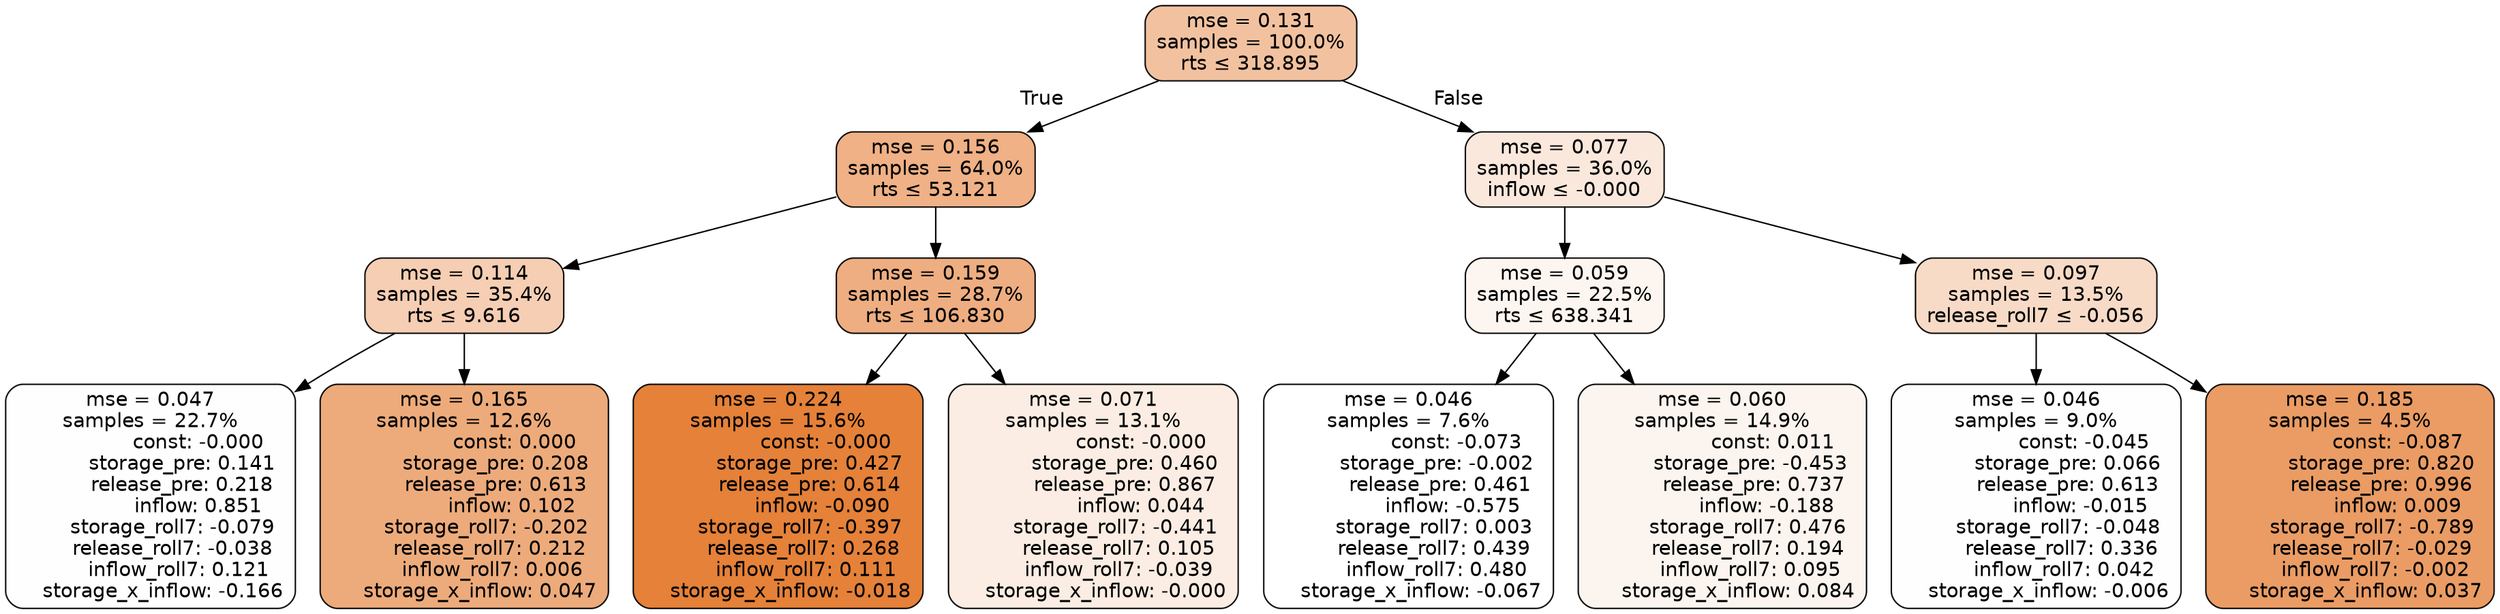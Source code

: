 digraph tree {
bgcolor="transparent"
node [shape=rectangle, style="filled, rounded", color="black", fontname=helvetica] ;
edge [fontname=helvetica] ;
	"0" [label="mse = 0.131
samples = 100.0%
rts &le; 318.895", fillcolor="#f2c2a0"]
	"1" [label="mse = 0.156
samples = 64.0%
rts &le; 53.121", fillcolor="#efb185"]
	"2" [label="mse = 0.114
samples = 35.4%
rts &le; 9.616", fillcolor="#f5ceb3"]
	"3" [label="mse = 0.047
samples = 22.7%
               const: -0.000
          storage_pre: 0.141
          release_pre: 0.218
               inflow: 0.851
       storage_roll7: -0.079
       release_roll7: -0.038
         inflow_roll7: 0.121
    storage_x_inflow: -0.166", fillcolor="#fefefe"]
	"4" [label="mse = 0.165
samples = 12.6%
                const: 0.000
          storage_pre: 0.208
          release_pre: 0.613
               inflow: 0.102
       storage_roll7: -0.202
        release_roll7: 0.212
         inflow_roll7: 0.006
     storage_x_inflow: 0.047", fillcolor="#edab7b"]
	"5" [label="mse = 0.159
samples = 28.7%
rts &le; 106.830", fillcolor="#eeae81"]
	"6" [label="mse = 0.224
samples = 15.6%
               const: -0.000
          storage_pre: 0.427
          release_pre: 0.614
              inflow: -0.090
       storage_roll7: -0.397
        release_roll7: 0.268
         inflow_roll7: 0.111
    storage_x_inflow: -0.018", fillcolor="#e58139"]
	"7" [label="mse = 0.071
samples = 13.1%
               const: -0.000
          storage_pre: 0.460
          release_pre: 0.867
               inflow: 0.044
       storage_roll7: -0.441
        release_roll7: 0.105
        inflow_roll7: -0.039
    storage_x_inflow: -0.000", fillcolor="#fbede3"]
	"8" [label="mse = 0.077
samples = 36.0%
inflow &le; -0.000", fillcolor="#fae8dc"]
	"9" [label="mse = 0.059
samples = 22.5%
rts &le; 638.341", fillcolor="#fdf5f0"]
	"10" [label="mse = 0.046
samples = 7.6%
               const: -0.073
         storage_pre: -0.002
          release_pre: 0.461
              inflow: -0.575
        storage_roll7: 0.003
        release_roll7: 0.439
         inflow_roll7: 0.480
    storage_x_inflow: -0.067", fillcolor="#ffffff"]
	"11" [label="mse = 0.060
samples = 14.9%
                const: 0.011
         storage_pre: -0.453
          release_pre: 0.737
              inflow: -0.188
        storage_roll7: 0.476
        release_roll7: 0.194
         inflow_roll7: 0.095
     storage_x_inflow: 0.084", fillcolor="#fcf5ef"]
	"12" [label="mse = 0.097
samples = 13.5%
release_roll7 &le; -0.056", fillcolor="#f7dbc6"]
	"13" [label="mse = 0.046
samples = 9.0%
               const: -0.045
          storage_pre: 0.066
          release_pre: 0.613
              inflow: -0.015
       storage_roll7: -0.048
        release_roll7: 0.336
         inflow_roll7: 0.042
    storage_x_inflow: -0.006", fillcolor="#fefefe"]
	"14" [label="mse = 0.185
samples = 4.5%
               const: -0.087
          storage_pre: 0.820
          release_pre: 0.996
               inflow: 0.009
       storage_roll7: -0.789
       release_roll7: -0.029
        inflow_roll7: -0.002
     storage_x_inflow: 0.037", fillcolor="#ea9c64"]

	"0" -> "1" [labeldistance=2.5, labelangle=45, headlabel="True"]
	"1" -> "2"
	"2" -> "3"
	"2" -> "4"
	"1" -> "5"
	"5" -> "6"
	"5" -> "7"
	"0" -> "8" [labeldistance=2.5, labelangle=-45, headlabel="False"]
	"8" -> "9"
	"9" -> "10"
	"9" -> "11"
	"8" -> "12"
	"12" -> "13"
	"12" -> "14"
}